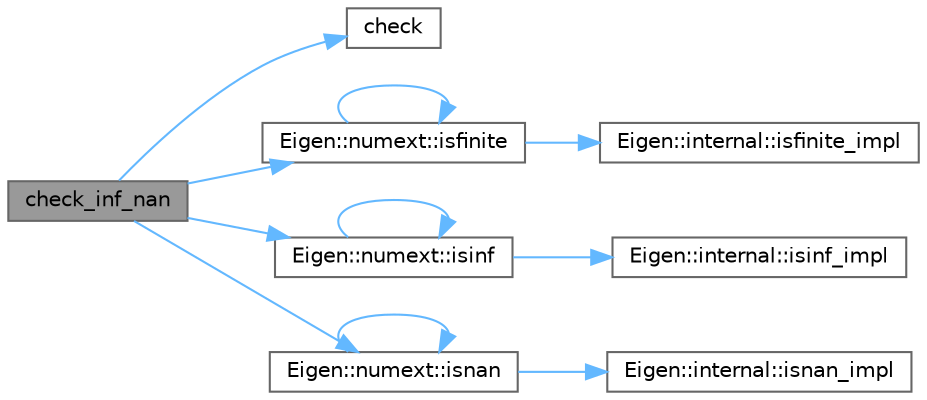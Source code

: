 digraph "check_inf_nan"
{
 // LATEX_PDF_SIZE
  bgcolor="transparent";
  edge [fontname=Helvetica,fontsize=10,labelfontname=Helvetica,labelfontsize=10];
  node [fontname=Helvetica,fontsize=10,shape=box,height=0.2,width=0.4];
  rankdir="LR";
  Node1 [id="Node000001",label="check_inf_nan",height=0.2,width=0.4,color="gray40", fillcolor="grey60", style="filled", fontcolor="black",tooltip=" "];
  Node1 -> Node2 [id="edge11_Node000001_Node000002",color="steelblue1",style="solid",tooltip=" "];
  Node2 [id="Node000002",label="check",height=0.2,width=0.4,color="grey40", fillcolor="white", style="filled",URL="$fastmath_8cpp.html#a1a1a6699085ce0fcd8a4602ac7404e72",tooltip=" "];
  Node1 -> Node3 [id="edge12_Node000001_Node000003",color="steelblue1",style="solid",tooltip=" "];
  Node3 [id="Node000003",label="Eigen::numext::isfinite",height=0.2,width=0.4,color="grey40", fillcolor="white", style="filled",URL="$namespace_eigen_1_1numext.html#a7e14263bc3784b17cbd6f13c69c97003",tooltip=" "];
  Node3 -> Node3 [id="edge13_Node000003_Node000003",color="steelblue1",style="solid",tooltip=" "];
  Node3 -> Node4 [id="edge14_Node000003_Node000004",color="steelblue1",style="solid",tooltip=" "];
  Node4 [id="Node000004",label="Eigen::internal::isfinite_impl",height=0.2,width=0.4,color="grey40", fillcolor="white", style="filled",URL="$namespace_eigen_1_1internal.html#a443fafc62b4ba6b6fdee238a9d2e9d18",tooltip=" "];
  Node1 -> Node5 [id="edge15_Node000001_Node000005",color="steelblue1",style="solid",tooltip=" "];
  Node5 [id="Node000005",label="Eigen::numext::isinf",height=0.2,width=0.4,color="grey40", fillcolor="white", style="filled",URL="$namespace_eigen_1_1numext.html#a2ce5d1f8815ea062b996c2760f1b220c",tooltip=" "];
  Node5 -> Node5 [id="edge16_Node000005_Node000005",color="steelblue1",style="solid",tooltip=" "];
  Node5 -> Node6 [id="edge17_Node000005_Node000006",color="steelblue1",style="solid",tooltip=" "];
  Node6 [id="Node000006",label="Eigen::internal::isinf_impl",height=0.2,width=0.4,color="grey40", fillcolor="white", style="filled",URL="$namespace_eigen_1_1internal.html#a1b81fc41f3836566d6cbc1206c0065cc",tooltip=" "];
  Node1 -> Node7 [id="edge18_Node000001_Node000007",color="steelblue1",style="solid",tooltip=" "];
  Node7 [id="Node000007",label="Eigen::numext::isnan",height=0.2,width=0.4,color="grey40", fillcolor="white", style="filled",URL="$namespace_eigen_1_1numext.html#a257c9a2918faf47d11e1cbcb253d177b",tooltip=" "];
  Node7 -> Node7 [id="edge19_Node000007_Node000007",color="steelblue1",style="solid",tooltip=" "];
  Node7 -> Node8 [id="edge20_Node000007_Node000008",color="steelblue1",style="solid",tooltip=" "];
  Node8 [id="Node000008",label="Eigen::internal::isnan_impl",height=0.2,width=0.4,color="grey40", fillcolor="white", style="filled",URL="$namespace_eigen_1_1internal.html#ae32cb929537f11ae3c037f44d94dae37",tooltip=" "];
}
